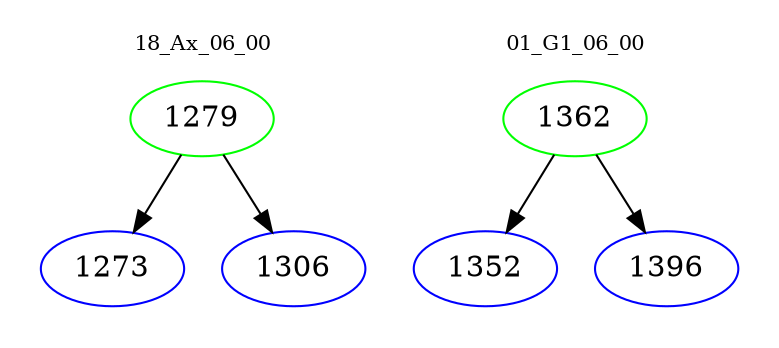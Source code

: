 digraph{
subgraph cluster_0 {
color = white
label = "18_Ax_06_00";
fontsize=10;
T0_1279 [label="1279", color="green"]
T0_1279 -> T0_1273 [color="black"]
T0_1273 [label="1273", color="blue"]
T0_1279 -> T0_1306 [color="black"]
T0_1306 [label="1306", color="blue"]
}
subgraph cluster_1 {
color = white
label = "01_G1_06_00";
fontsize=10;
T1_1362 [label="1362", color="green"]
T1_1362 -> T1_1352 [color="black"]
T1_1352 [label="1352", color="blue"]
T1_1362 -> T1_1396 [color="black"]
T1_1396 [label="1396", color="blue"]
}
}
